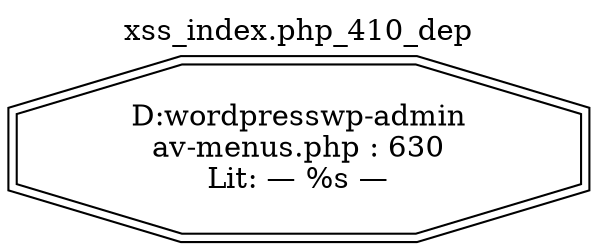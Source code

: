 digraph cfg {
  label="xss_index.php_410_dep";
  labelloc=t;
  n1 [shape=doubleoctagon, label="D:\wordpress\wp-admin\nav-menus.php : 630\nLit: &mdash; %s &mdash;\n"];
}

